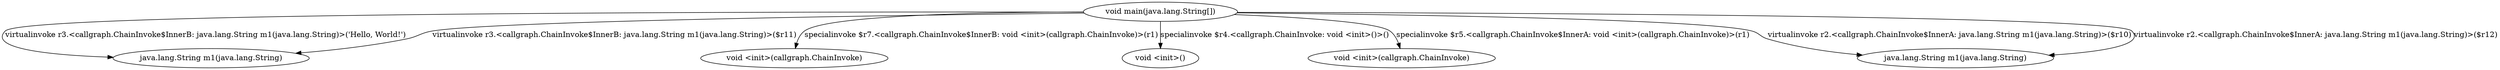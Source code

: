 digraph g {
0[label="void main(java.lang.String[])"]
2[label="java.lang.String m1(java.lang.String)"]
3[label="void <init>(callgraph.ChainInvoke)"]
5[label="void <init>()"]
4[label="void <init>(callgraph.ChainInvoke)"]
1[label="java.lang.String m1(java.lang.String)"]
0->1[label="virtualinvoke r2.<callgraph.ChainInvoke$InnerA: java.lang.String m1(java.lang.String)>($r10)"]
0->1[label="virtualinvoke r2.<callgraph.ChainInvoke$InnerA: java.lang.String m1(java.lang.String)>($r12)"]
0->2[label="virtualinvoke r3.<callgraph.ChainInvoke$InnerB: java.lang.String m1(java.lang.String)>('Hello, World!')"]
0->2[label="virtualinvoke r3.<callgraph.ChainInvoke$InnerB: java.lang.String m1(java.lang.String)>($r11)"]
0->3[label="specialinvoke $r7.<callgraph.ChainInvoke$InnerB: void <init>(callgraph.ChainInvoke)>(r1)"]
0->4[label="specialinvoke $r5.<callgraph.ChainInvoke$InnerA: void <init>(callgraph.ChainInvoke)>(r1)"]
0->5[label="specialinvoke $r4.<callgraph.ChainInvoke: void <init>()>()"]
}